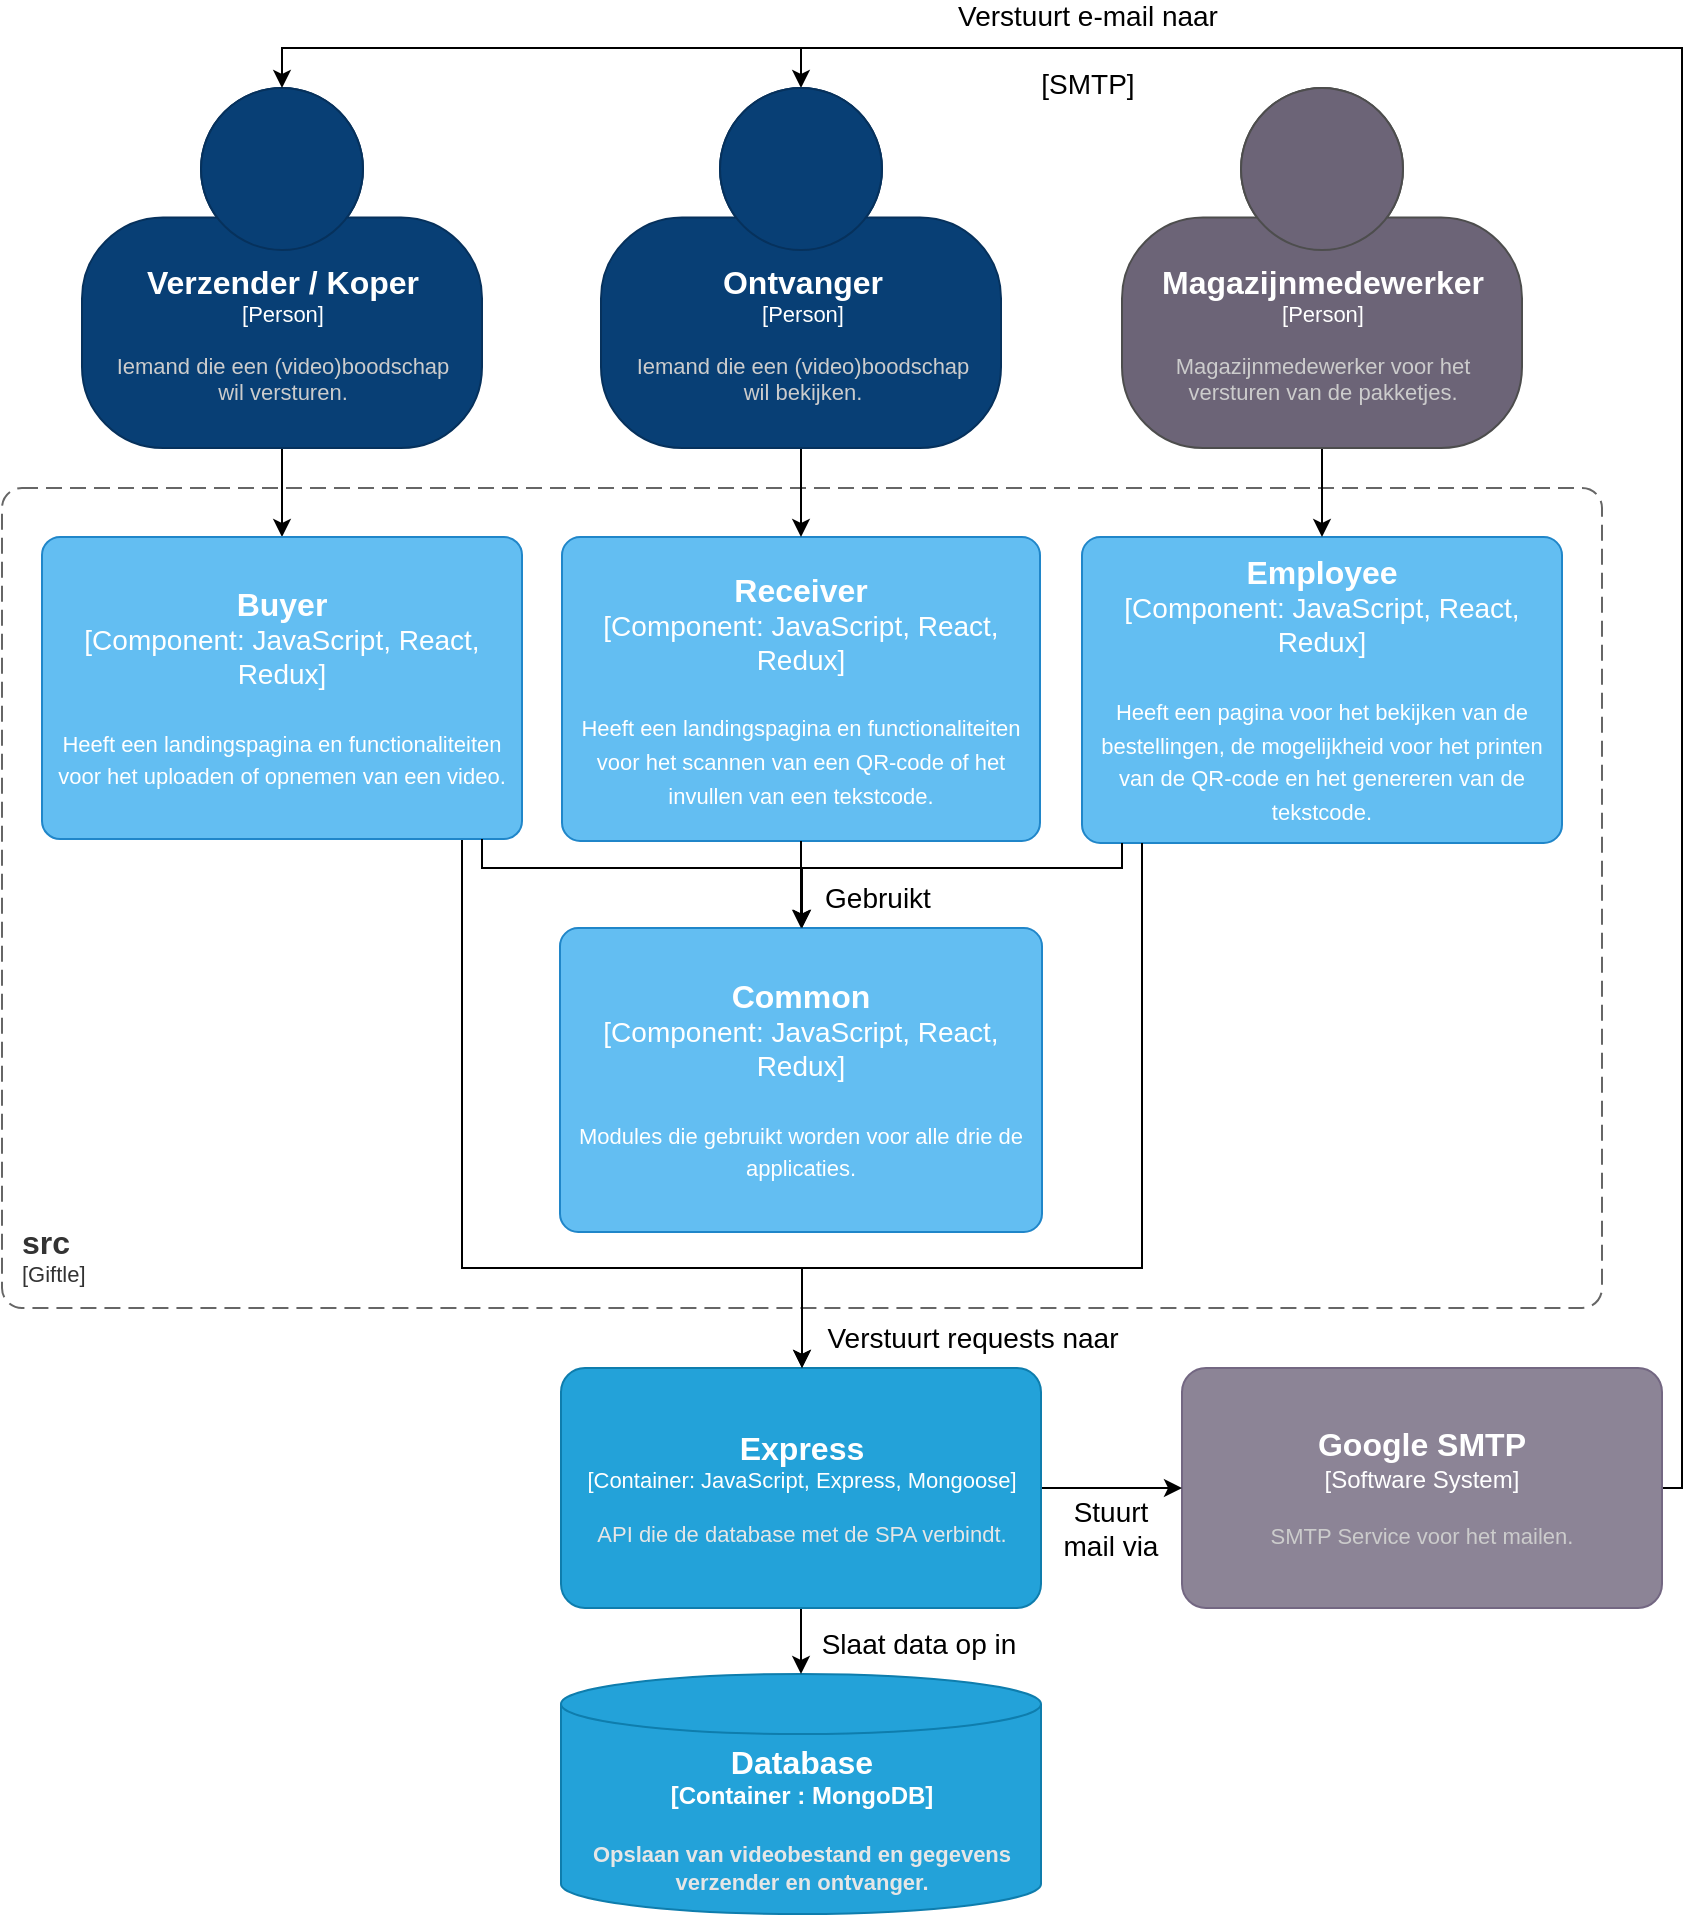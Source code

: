 <mxfile version="15.9.1" type="device"><diagram id="-0ToV_xf4O4VbdPgDHqG" name="Page-1"><mxGraphModel dx="1778" dy="965" grid="1" gridSize="10" guides="1" tooltips="1" connect="1" arrows="1" fold="1" page="0" pageScale="1" pageWidth="850" pageHeight="1100" math="0" shadow="0"><root><mxCell id="0"/><mxCell id="1" parent="0"/><mxCell id="0wUdZuKvDCX5RXPIYe8K-27" style="edgeStyle=orthogonalEdgeStyle;rounded=0;orthogonalLoop=1;jettySize=auto;html=1;exitX=0.5;exitY=1;exitDx=0;exitDy=0;exitPerimeter=0;entryX=0.5;entryY=0;entryDx=0;entryDy=0;entryPerimeter=0;fontFamily=Helvetica;fontSize=14;fontColor=#000000;strokeColor=default;strokeWidth=1;" parent="1" source="0wUdZuKvDCX5RXPIYe8K-1" target="0wUdZuKvDCX5RXPIYe8K-42" edge="1"><mxGeometry relative="1" as="geometry"><mxPoint x="188" y="338.0" as="targetPoint"/></mxGeometry></mxCell><object c4Name="Verzender / Koper" c4Type="Person" c4Description="Iemand die een (video)boodschap&#10;wil versturen." label="&lt;font style=&quot;font-size: 16px&quot;&gt;&lt;b&gt;%c4Name%&lt;/b&gt;&lt;/font&gt;&lt;div&gt;[%c4Type%]&lt;/div&gt;&lt;br&gt;&lt;div&gt;&lt;font style=&quot;font-size: 11px&quot;&gt;&lt;font color=&quot;#cccccc&quot;&gt;%c4Description%&lt;/font&gt;&lt;/font&gt;&lt;/div&gt;" placeholders="1" id="0wUdZuKvDCX5RXPIYe8K-1"><mxCell style="html=1;fontSize=11;dashed=0;whitespace=wrap;fillColor=#083F75;strokeColor=#06315C;fontColor=#ffffff;shape=mxgraph.c4.person2;align=center;metaEdit=1;points=[[0.5,0,0],[1,0.5,0],[1,0.75,0],[0.75,1,0],[0.5,1,0],[0.25,1,0],[0,0.75,0],[0,0.5,0]];resizable=0;fontFamily=Helvetica;" parent="1" vertex="1"><mxGeometry x="120" y="120" width="200" height="180" as="geometry"/></mxCell></object><mxCell id="sfqRo5XyO4a88tALqcXe-2" style="edgeStyle=orthogonalEdgeStyle;rounded=0;orthogonalLoop=1;jettySize=auto;html=1;entryX=0.5;entryY=0;entryDx=0;entryDy=0;entryPerimeter=0;strokeWidth=1;fontFamily=Helvetica;" parent="1" source="0wUdZuKvDCX5RXPIYe8K-5" target="0wUdZuKvDCX5RXPIYe8K-1" edge="1"><mxGeometry relative="1" as="geometry"><Array as="points"><mxPoint x="920" y="820"/><mxPoint x="920" y="100"/><mxPoint x="220" y="100"/></Array></mxGeometry></mxCell><mxCell id="sfqRo5XyO4a88tALqcXe-3" style="edgeStyle=orthogonalEdgeStyle;rounded=0;orthogonalLoop=1;jettySize=auto;html=1;entryX=0.5;entryY=0;entryDx=0;entryDy=0;entryPerimeter=0;strokeWidth=1;startArrow=none;endSize=6;fontFamily=Helvetica;" parent="1" source="sfqRo5XyO4a88tALqcXe-4" target="0wUdZuKvDCX5RXPIYe8K-66" edge="1"><mxGeometry relative="1" as="geometry"><Array as="points"><mxPoint x="663" y="100"/><mxPoint x="480" y="100"/></Array></mxGeometry></mxCell><object placeholders="1" c4Name="Google SMTP" c4Type="Software System" c4Description="SMTP Service voor het mailen." label="&lt;font style=&quot;font-size: 16px&quot;&gt;&lt;b&gt;%c4Name%&lt;/b&gt;&lt;/font&gt;&lt;div&gt;[%c4Type%]&lt;/div&gt;&lt;br&gt;&lt;div&gt;&lt;font style=&quot;font-size: 11px&quot;&gt;&lt;font color=&quot;#cccccc&quot;&gt;%c4Description%&lt;/font&gt;&lt;/font&gt;&lt;/div&gt;" id="0wUdZuKvDCX5RXPIYe8K-5"><mxCell style="rounded=1;whiteSpace=wrap;html=1;labelBackgroundColor=none;fillColor=#8C8496;fontColor=#ffffff;align=center;arcSize=10;strokeColor=#736782;metaEdit=1;resizable=0;points=[[0.25,0,0],[0.5,0,0],[0.75,0,0],[1,0.25,0],[1,0.5,0],[1,0.75,0],[0.75,1,0],[0.5,1,0],[0.25,1,0],[0,0.75,0],[0,0.5,0],[0,0.25,0]];fontFamily=Helvetica;" parent="1" vertex="1"><mxGeometry x="670" y="760" width="240" height="120" as="geometry"/></mxCell></object><object placeholders="1" c4Name="src" c4Type="Software System" c4Application="Giftle" label="&lt;font style=&quot;font-size: 16px&quot;&gt;&lt;b&gt;&lt;div style=&quot;text-align: left&quot;&gt;%c4Name%&lt;/div&gt;&lt;/b&gt;&lt;/font&gt;&lt;div style=&quot;text-align: left&quot;&gt;[%c4Application%]&lt;/div&gt;" id="0wUdZuKvDCX5RXPIYe8K-20"><mxCell style="rounded=1;fontSize=11;whiteSpace=wrap;html=1;dashed=1;arcSize=20;fillColor=none;strokeColor=#666666;fontColor=#333333;labelBackgroundColor=none;align=left;verticalAlign=bottom;labelBorderColor=none;spacingTop=0;spacing=10;dashPattern=8 4;metaEdit=1;rotatable=0;perimeter=rectanglePerimeter;noLabel=0;labelPadding=0;allowArrows=0;connectable=0;expand=0;recursiveResize=0;editable=1;pointerEvents=0;absoluteArcSize=1;points=[[0.25,0,0],[0.5,0,0],[0.75,0,0],[1,0.25,0],[1,0.5,0],[1,0.75,0],[0.75,1,0],[0.5,1,0],[0.25,1,0],[0,0.75,0],[0,0.5,0],[0,0.25,0]];fontFamily=Helvetica;" parent="1" vertex="1"><mxGeometry x="80" y="320" width="800" height="410" as="geometry"/></mxCell></object><object placeholders="1" c4Type="Database" c4Container="Container " c4Technology="MongoDB" c4Description="Opslaan van videobestand en gegevens verzender en ontvanger." label="&lt;font style=&quot;font-size: 16px&quot;&gt;&lt;b&gt;%c4Type%&lt;/b&gt;&lt;/font&gt;&lt;div&gt;&lt;b&gt;[%c4Container%:&amp;nbsp;%c4Technology%]&lt;/b&gt;&lt;/div&gt;&lt;b&gt;&lt;br&gt;&lt;div&gt;&lt;font style=&quot;font-size: 11px&quot;&gt;&lt;font color=&quot;#E6E6E6&quot;&gt;%c4Description%&lt;/font&gt;&lt;/font&gt;&lt;/div&gt;&lt;/b&gt;" id="0wUdZuKvDCX5RXPIYe8K-22"><mxCell style="shape=cylinder3;size=15;whiteSpace=wrap;html=1;boundedLbl=1;rounded=0;labelBackgroundColor=none;fillColor=#23A2D9;fontSize=12;fontColor=#ffffff;align=center;strokeColor=#0E7DAD;metaEdit=1;points=[[0.5,0,0],[1,0.25,0],[1,0.5,0],[1,0.75,0],[0.5,1,0],[0,0.75,0],[0,0.5,0],[0,0.25,0]];resizable=0;fontFamily=Helvetica;" parent="1" vertex="1"><mxGeometry x="359.5" y="913" width="240" height="120" as="geometry"/></mxCell></object><mxCell id="0wUdZuKvDCX5RXPIYe8K-56" style="edgeStyle=orthogonalEdgeStyle;rounded=0;orthogonalLoop=1;jettySize=auto;html=1;exitX=0.5;exitY=1;exitDx=0;exitDy=0;exitPerimeter=0;entryX=0.5;entryY=0;entryDx=0;entryDy=0;entryPerimeter=0;fontFamily=Helvetica;fontSize=14;fontColor=#000000;strokeColor=default;strokeWidth=1;" parent="1" source="0wUdZuKvDCX5RXPIYe8K-23" target="0wUdZuKvDCX5RXPIYe8K-22" edge="1"><mxGeometry relative="1" as="geometry"/></mxCell><mxCell id="0wUdZuKvDCX5RXPIYe8K-64" style="edgeStyle=orthogonalEdgeStyle;rounded=0;orthogonalLoop=1;jettySize=auto;html=1;entryX=0;entryY=0.5;entryDx=0;entryDy=0;entryPerimeter=0;fontFamily=Helvetica;fontSize=14;fontColor=#000000;strokeColor=default;strokeWidth=1;" parent="1" source="0wUdZuKvDCX5RXPIYe8K-23" target="0wUdZuKvDCX5RXPIYe8K-5" edge="1"><mxGeometry relative="1" as="geometry"/></mxCell><object placeholders="1" c4Name="Express" c4Type="Container" c4Technology="JavaScript, Express, Mongoose" c4Description="API die de database met de SPA verbindt." label="&lt;font style=&quot;font-size: 16px&quot;&gt;&lt;b&gt;%c4Name%&lt;/b&gt;&lt;/font&gt;&lt;div&gt;[%c4Type%: %c4Technology%]&lt;/div&gt;&lt;br&gt;&lt;div&gt;&lt;font style=&quot;font-size: 11px&quot;&gt;&lt;font color=&quot;#E6E6E6&quot;&gt;%c4Description%&lt;/font&gt;&lt;/font&gt;&lt;/div&gt;" id="0wUdZuKvDCX5RXPIYe8K-23"><mxCell style="rounded=1;whiteSpace=wrap;html=1;fontSize=11;labelBackgroundColor=none;fillColor=#23A2D9;fontColor=#ffffff;align=center;arcSize=10;strokeColor=#0E7DAD;metaEdit=1;resizable=0;points=[[0.25,0,0],[0.5,0,0],[0.75,0,0],[1,0.25,0],[1,0.5,0],[1,0.75,0],[0.75,1,0],[0.5,1,0],[0.25,1,0],[0,0.75,0],[0,0.5,0],[0,0.25,0]];fontFamily=Helvetica;" parent="1" vertex="1"><mxGeometry x="359.5" y="760" width="240" height="120" as="geometry"/></mxCell></object><mxCell id="0wUdZuKvDCX5RXPIYe8K-35" value="Slaat data op in" style="text;html=1;strokeColor=none;fillColor=none;align=center;verticalAlign=middle;whiteSpace=wrap;rounded=0;fontFamily=Helvetica;fontSize=14;fontColor=#000000;" parent="1" vertex="1"><mxGeometry x="479.5" y="883" width="117" height="30" as="geometry"/></mxCell><mxCell id="0wUdZuKvDCX5RXPIYe8K-59" style="edgeStyle=orthogonalEdgeStyle;rounded=0;orthogonalLoop=1;jettySize=auto;html=1;fontFamily=Helvetica;fontSize=14;fontColor=#000000;strokeColor=default;strokeWidth=1;" parent="1" source="0wUdZuKvDCX5RXPIYe8K-42" target="0wUdZuKvDCX5RXPIYe8K-23" edge="1"><mxGeometry relative="1" as="geometry"><Array as="points"><mxPoint x="310" y="710"/><mxPoint x="480" y="710"/></Array></mxGeometry></mxCell><object placeholders="1" c4Name="Buyer" c4Type="Component" c4Technology="JavaScript, React, Redux" c4Description="Heeft een landingspagina en functionaliteiten voor het uploaden of opnemen van een video." label="&lt;font style=&quot;font-size: 16px&quot;&gt;&lt;b&gt;%c4Name%&lt;/b&gt;&lt;/font&gt;&lt;div&gt;[%c4Type%: %c4Technology%]&lt;/div&gt;&lt;br&gt;&lt;div&gt;&lt;font style=&quot;font-size: 11px&quot;&gt;%c4Description%&lt;/font&gt;&lt;/div&gt;" id="0wUdZuKvDCX5RXPIYe8K-42"><mxCell style="rounded=1;whiteSpace=wrap;html=1;labelBackgroundColor=none;fillColor=#63BEF2;fontColor=#ffffff;align=center;arcSize=6;strokeColor=#2086C9;metaEdit=1;resizable=1;points=[[0.25,0,0],[0.5,0,0],[0.75,0,0],[1,0.25,0],[1,0.5,0],[1,0.75,0],[0.75,1,0],[0.5,1,0],[0.25,1,0],[0,0.75,0],[0,0.5,0],[0,0.25,0]];fontFamily=Helvetica;fontSize=14;" parent="1" vertex="1"><mxGeometry x="100" y="344.5" width="240" height="151" as="geometry"/></mxCell></object><object placeholders="1" c4Name="Receiver" c4Type="Component" c4Technology="JavaScript, React, Redux" c4Description="Heeft een landingspagina en functionaliteiten voor het scannen van een QR-code of het invullen van een tekstcode." label="&lt;font style=&quot;font-size: 16px&quot;&gt;&lt;b&gt;%c4Name%&lt;/b&gt;&lt;/font&gt;&lt;div&gt;[%c4Type%: %c4Technology%]&lt;/div&gt;&lt;br&gt;&lt;div&gt;&lt;font style=&quot;font-size: 11px&quot;&gt;%c4Description%&lt;/font&gt;&lt;/div&gt;" id="0wUdZuKvDCX5RXPIYe8K-43"><mxCell style="rounded=1;whiteSpace=wrap;html=1;labelBackgroundColor=none;fillColor=#63BEF2;fontColor=#ffffff;align=center;arcSize=6;strokeColor=#2086C9;metaEdit=1;resizable=1;points=[[0.25,0,0],[0.5,0,0],[0.75,0,0],[1,0.25,0],[1,0.5,0],[1,0.75,0],[0.75,1,0],[0.5,1,0],[0.25,1,0],[0,0.75,0],[0,0.5,0],[0,0.25,0]];fontFamily=Helvetica;fontSize=14;" parent="1" vertex="1"><mxGeometry x="360" y="344.5" width="239" height="152" as="geometry"/></mxCell></object><object placeholders="1" c4Name="Employee" c4Type="Component" c4Technology="JavaScript, React, Redux" c4Description="Heeft een pagina voor het bekijken van de bestellingen, de mogelijkheid voor het printen van de QR-code en het genereren van de tekstcode." label="&lt;font style=&quot;font-size: 16px&quot;&gt;&lt;b&gt;%c4Name%&lt;/b&gt;&lt;/font&gt;&lt;div&gt;[%c4Type%: %c4Technology%]&lt;/div&gt;&lt;br&gt;&lt;div&gt;&lt;font style=&quot;font-size: 11px&quot;&gt;%c4Description%&lt;/font&gt;&lt;/div&gt;" id="0wUdZuKvDCX5RXPIYe8K-49"><mxCell style="rounded=1;whiteSpace=wrap;html=1;labelBackgroundColor=none;fillColor=#63BEF2;fontColor=#ffffff;align=center;arcSize=6;strokeColor=#2086C9;metaEdit=1;resizable=1;points=[[0.25,0,0],[0.5,0,0],[0.75,0,0],[1,0.25,0],[1,0.5,0],[1,0.75,0],[0.75,1,0],[0.5,1,0],[0.25,1,0],[0,0.75,0],[0,0.5,0],[0,0.25,0]];fontFamily=Helvetica;fontSize=14;" parent="1" vertex="1"><mxGeometry x="620" y="344.5" width="240" height="153" as="geometry"/></mxCell></object><object placeholders="1" c4Name="Common" c4Type="Component" c4Technology="JavaScript, React, Redux" c4Description="Modules die gebruikt worden voor alle drie de applicaties." label="&lt;font style=&quot;font-size: 16px&quot;&gt;&lt;b&gt;%c4Name%&lt;/b&gt;&lt;/font&gt;&lt;div&gt;[%c4Type%: %c4Technology%]&lt;/div&gt;&lt;br&gt;&lt;div&gt;&lt;font style=&quot;font-size: 11px&quot;&gt;%c4Description%&lt;/font&gt;&lt;/div&gt;" id="0wUdZuKvDCX5RXPIYe8K-50"><mxCell style="rounded=1;whiteSpace=wrap;html=1;labelBackgroundColor=none;fillColor=#63BEF2;fontColor=#ffffff;align=center;arcSize=6;strokeColor=#2086C9;metaEdit=1;resizable=1;points=[[0.25,0,0],[0.5,0,0],[0.75,0,0],[1,0.25,0],[1,0.5,0],[1,0.75,0],[0.75,1,0],[0.5,1,0],[0.25,1,0],[0,0.75,0],[0,0.5,0],[0,0.25,0]];fontFamily=Helvetica;fontSize=14;" parent="1" vertex="1"><mxGeometry x="359" y="540" width="241" height="152" as="geometry"/></mxCell></object><mxCell id="0wUdZuKvDCX5RXPIYe8K-60" value="Gebruikt" style="text;html=1;strokeColor=none;fillColor=none;align=center;verticalAlign=middle;whiteSpace=wrap;rounded=0;fontFamily=Helvetica;fontSize=14;fontColor=#000000;rotation=0;" parent="1" vertex="1"><mxGeometry x="479.5" y="510" width="76" height="30" as="geometry"/></mxCell><mxCell id="0wUdZuKvDCX5RXPIYe8K-61" value="Verstuurt requests naar" style="text;html=1;strokeColor=none;fillColor=none;align=center;verticalAlign=middle;whiteSpace=wrap;rounded=0;fontFamily=Helvetica;fontSize=14;fontColor=#000000;" parent="1" vertex="1"><mxGeometry x="479.5" y="730" width="170.5" height="30" as="geometry"/></mxCell><mxCell id="0wUdZuKvDCX5RXPIYe8K-65" value="Stuurt&lt;br&gt;mail via" style="text;html=1;strokeColor=none;fillColor=none;align=center;verticalAlign=middle;whiteSpace=wrap;rounded=0;fontFamily=Helvetica;fontSize=14;fontColor=#000000;" parent="1" vertex="1"><mxGeometry x="575.5" y="825" width="117" height="30" as="geometry"/></mxCell><mxCell id="0wUdZuKvDCX5RXPIYe8K-67" style="edgeStyle=orthogonalEdgeStyle;rounded=0;orthogonalLoop=1;jettySize=auto;html=1;entryX=0.5;entryY=0;entryDx=0;entryDy=0;entryPerimeter=0;fontFamily=Helvetica;fontSize=14;fontColor=#000000;strokeColor=default;strokeWidth=1;" parent="1" source="0wUdZuKvDCX5RXPIYe8K-66" target="0wUdZuKvDCX5RXPIYe8K-43" edge="1"><mxGeometry relative="1" as="geometry"/></mxCell><object c4Name="Ontvanger" c4Type="Person" c4Description="Iemand die een (video)boodschap&#10;wil bekijken." label="&lt;font style=&quot;font-size: 16px&quot;&gt;&lt;b&gt;%c4Name%&lt;/b&gt;&lt;/font&gt;&lt;div&gt;[%c4Type%]&lt;/div&gt;&lt;br&gt;&lt;div&gt;&lt;font style=&quot;font-size: 11px&quot;&gt;&lt;font color=&quot;#cccccc&quot;&gt;%c4Description%&lt;/font&gt;&lt;/font&gt;&lt;/div&gt;" placeholders="1" id="0wUdZuKvDCX5RXPIYe8K-66"><mxCell style="html=1;fontSize=11;dashed=0;whitespace=wrap;fillColor=#083F75;strokeColor=#06315C;fontColor=#ffffff;shape=mxgraph.c4.person2;align=center;metaEdit=1;points=[[0.5,0,0],[1,0.5,0],[1,0.75,0],[0.75,1,0],[0.5,1,0],[0.25,1,0],[0,0.75,0],[0,0.5,0]];resizable=0;fontFamily=Helvetica;" parent="1" vertex="1"><mxGeometry x="379.5" y="120" width="200" height="180" as="geometry"/></mxCell></object><mxCell id="0wUdZuKvDCX5RXPIYe8K-69" style="edgeStyle=orthogonalEdgeStyle;rounded=0;orthogonalLoop=1;jettySize=auto;html=1;entryX=0.5;entryY=0;entryDx=0;entryDy=0;entryPerimeter=0;fontFamily=Helvetica;fontSize=14;fontColor=#000000;strokeColor=default;strokeWidth=1;" parent="1" source="0wUdZuKvDCX5RXPIYe8K-68" target="0wUdZuKvDCX5RXPIYe8K-49" edge="1"><mxGeometry relative="1" as="geometry"/></mxCell><object placeholders="1" c4Name="Magazijnmedewerker" c4Type="Person" c4Description="Magazijnmedewerker voor het&#10;versturen van de pakketjes." label="&lt;font style=&quot;font-size: 16px&quot;&gt;&lt;b&gt;%c4Name%&lt;/b&gt;&lt;/font&gt;&lt;div&gt;[%c4Type%]&lt;/div&gt;&lt;br&gt;&lt;div&gt;&lt;font style=&quot;font-size: 11px&quot;&gt;&lt;font color=&quot;#cccccc&quot;&gt;%c4Description%&lt;/font&gt;&lt;/font&gt;&lt;/div&gt;" id="0wUdZuKvDCX5RXPIYe8K-68"><mxCell style="html=1;fontSize=11;dashed=0;whitespace=wrap;fillColor=#6C6477;strokeColor=#4D4D4D;fontColor=#ffffff;shape=mxgraph.c4.person2;align=center;metaEdit=1;points=[[0.5,0,0],[1,0.5,0],[1,0.75,0],[0.75,1,0],[0.5,1,0],[0.25,1,0],[0,0.75,0],[0,0.5,0]];resizable=0;rounded=1;fontFamily=Helvetica;" parent="1" vertex="1"><mxGeometry x="640" y="120" width="200" height="180" as="geometry"/></mxCell></object><mxCell id="sfqRo5XyO4a88tALqcXe-4" value="&lt;font style=&quot;font-size: 14px&quot;&gt;Verstuurt e-mail naar&lt;br&gt;&lt;br&gt;[SMTP]&lt;/font&gt;" style="text;html=1;strokeColor=none;fillColor=none;align=center;verticalAlign=middle;whiteSpace=wrap;rounded=0;fontFamily=Helvetica;" parent="1" vertex="1"><mxGeometry x="530" y="86" width="186" height="30" as="geometry"/></mxCell><mxCell id="GStdMcOFsJx_JqYdBZ7s-4" value="" style="endArrow=classic;html=1;rounded=0;endSize=6;strokeWidth=1;edgeStyle=orthogonalEdgeStyle;fontFamily=Helvetica;" edge="1" parent="1" source="0wUdZuKvDCX5RXPIYe8K-42" target="0wUdZuKvDCX5RXPIYe8K-50"><mxGeometry width="50" height="50" relative="1" as="geometry"><mxPoint x="480" y="570" as="sourcePoint"/><mxPoint x="530" y="520" as="targetPoint"/><Array as="points"><mxPoint x="320" y="510"/><mxPoint x="480" y="510"/></Array></mxGeometry></mxCell><mxCell id="GStdMcOFsJx_JqYdBZ7s-5" value="" style="endArrow=classic;html=1;rounded=0;endSize=6;strokeWidth=1;fontFamily=Helvetica;" edge="1" parent="1" source="0wUdZuKvDCX5RXPIYe8K-43" target="0wUdZuKvDCX5RXPIYe8K-50"><mxGeometry width="50" height="50" relative="1" as="geometry"><mxPoint x="550" y="530" as="sourcePoint"/><mxPoint x="600" y="480" as="targetPoint"/></mxGeometry></mxCell><mxCell id="GStdMcOFsJx_JqYdBZ7s-6" value="" style="endArrow=classic;html=1;rounded=0;endSize=6;strokeWidth=1;edgeStyle=orthogonalEdgeStyle;fontFamily=Helvetica;" edge="1" parent="1" source="0wUdZuKvDCX5RXPIYe8K-49" target="0wUdZuKvDCX5RXPIYe8K-50"><mxGeometry width="50" height="50" relative="1" as="geometry"><mxPoint x="550" y="550" as="sourcePoint"/><mxPoint x="600" y="500" as="targetPoint"/><Array as="points"><mxPoint x="640" y="510"/><mxPoint x="480" y="510"/></Array></mxGeometry></mxCell><mxCell id="GStdMcOFsJx_JqYdBZ7s-7" value="" style="endArrow=classic;html=1;rounded=0;endSize=6;strokeWidth=1;edgeStyle=orthogonalEdgeStyle;fontFamily=Helvetica;" edge="1" parent="1" source="0wUdZuKvDCX5RXPIYe8K-49" target="0wUdZuKvDCX5RXPIYe8K-23"><mxGeometry width="50" height="50" relative="1" as="geometry"><mxPoint x="620" y="550" as="sourcePoint"/><mxPoint x="670" y="500" as="targetPoint"/><Array as="points"><mxPoint x="650" y="710"/><mxPoint x="480" y="710"/></Array></mxGeometry></mxCell></root></mxGraphModel></diagram></mxfile>